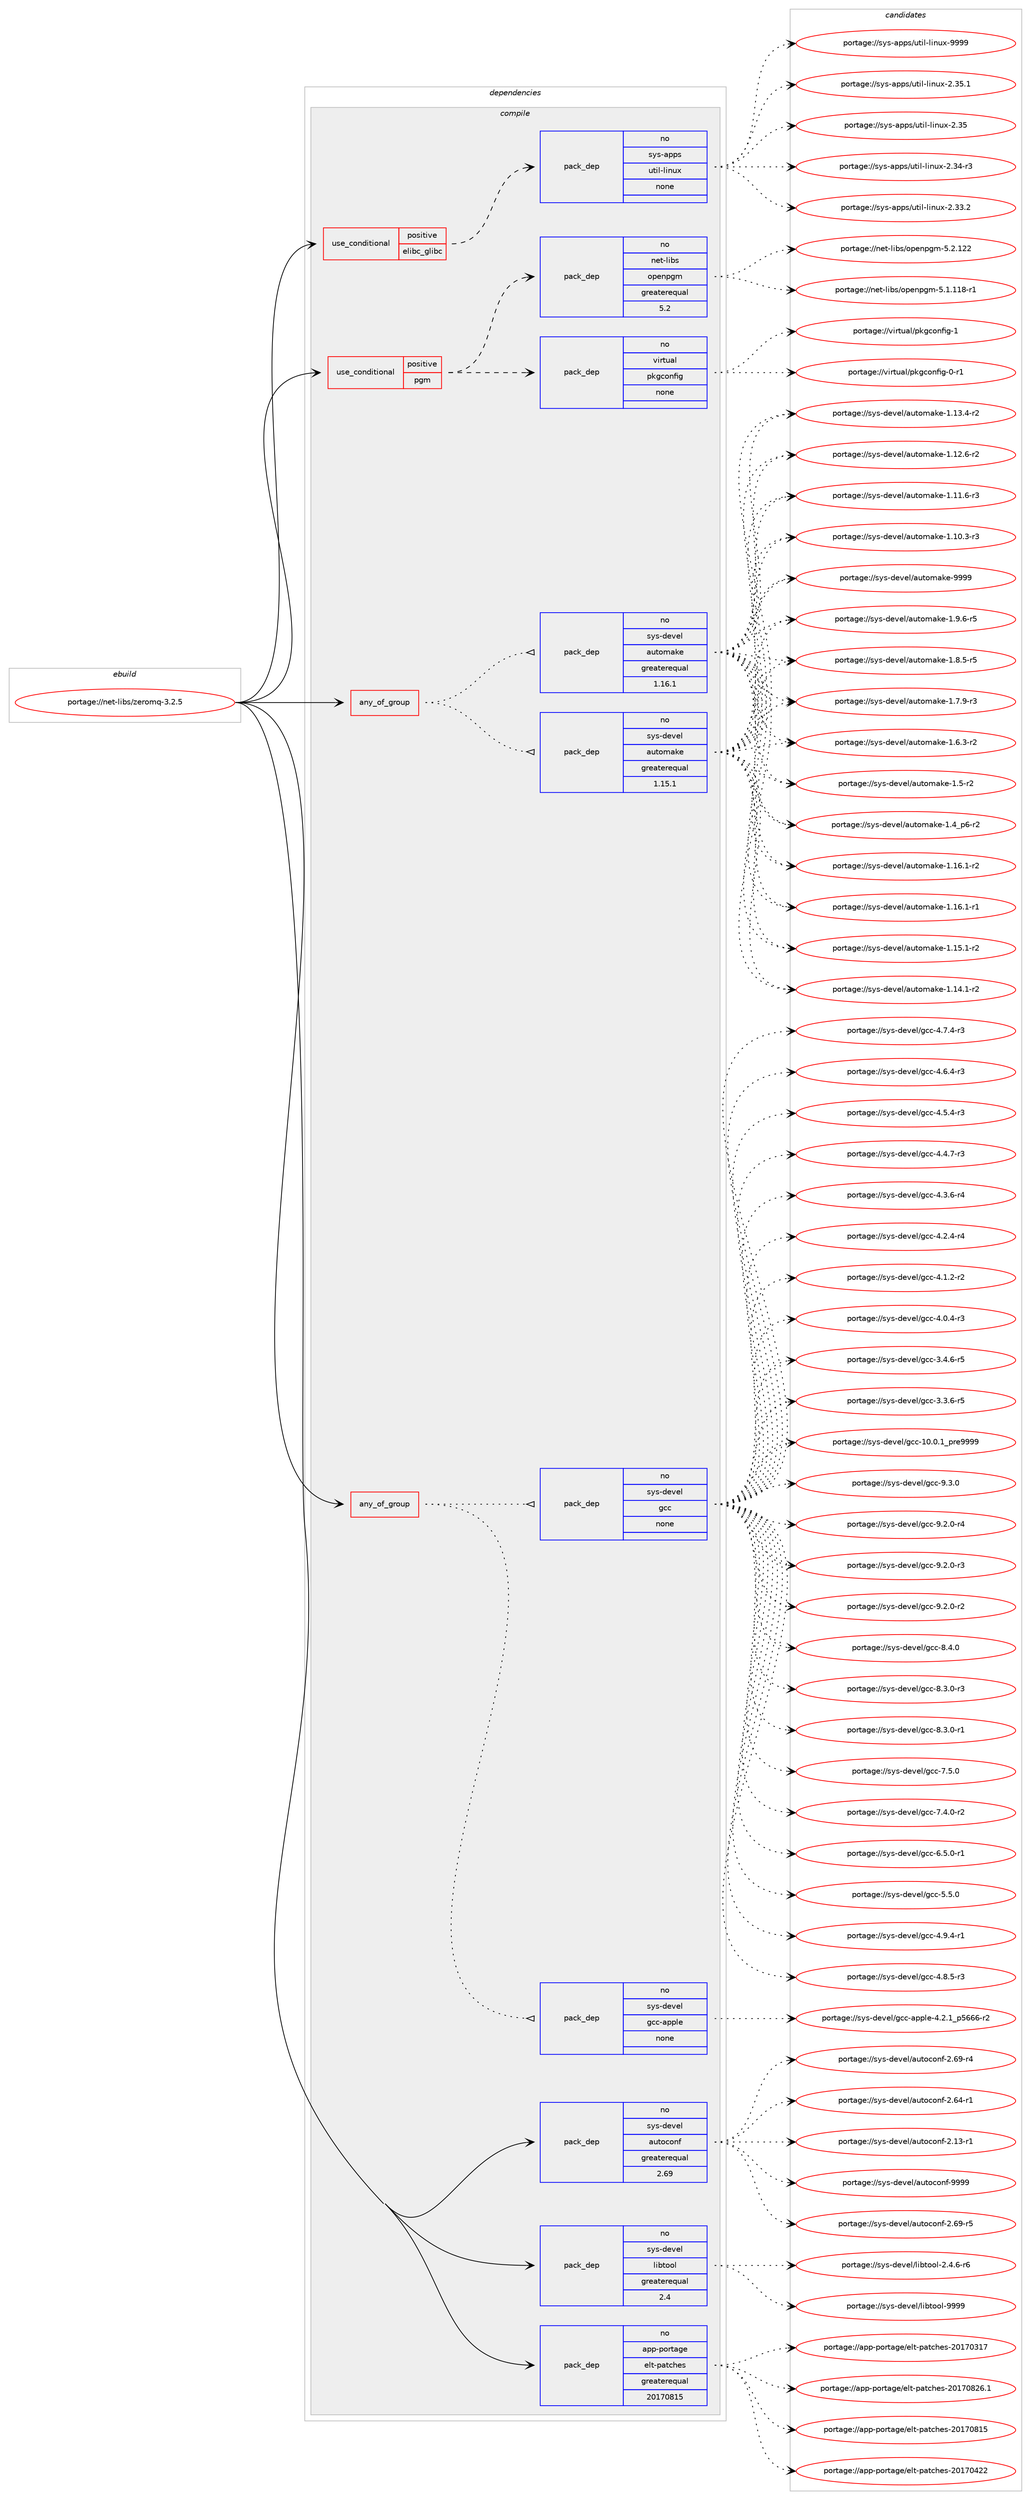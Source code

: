 digraph prolog {

# *************
# Graph options
# *************

newrank=true;
concentrate=true;
compound=true;
graph [rankdir=LR,fontname=Helvetica,fontsize=10,ranksep=1.5];#, ranksep=2.5, nodesep=0.2];
edge  [arrowhead=vee];
node  [fontname=Helvetica,fontsize=10];

# **********
# The ebuild
# **********

subgraph cluster_leftcol {
color=gray;
rank=same;
label=<<i>ebuild</i>>;
id [label="portage://net-libs/zeromq-3.2.5", color=red, width=4, href="../net-libs/zeromq-3.2.5.svg"];
}

# ****************
# The dependencies
# ****************

subgraph cluster_midcol {
color=gray;
label=<<i>dependencies</i>>;
subgraph cluster_compile {
fillcolor="#eeeeee";
style=filled;
label=<<i>compile</i>>;
subgraph any803 {
dependency35047 [label=<<TABLE BORDER="0" CELLBORDER="1" CELLSPACING="0" CELLPADDING="4"><TR><TD CELLPADDING="10">any_of_group</TD></TR></TABLE>>, shape=none, color=red];subgraph pack28162 {
dependency35048 [label=<<TABLE BORDER="0" CELLBORDER="1" CELLSPACING="0" CELLPADDING="4" WIDTH="220"><TR><TD ROWSPAN="6" CELLPADDING="30">pack_dep</TD></TR><TR><TD WIDTH="110">no</TD></TR><TR><TD>sys-devel</TD></TR><TR><TD>automake</TD></TR><TR><TD>greaterequal</TD></TR><TR><TD>1.16.1</TD></TR></TABLE>>, shape=none, color=blue];
}
dependency35047:e -> dependency35048:w [weight=20,style="dotted",arrowhead="oinv"];
subgraph pack28163 {
dependency35049 [label=<<TABLE BORDER="0" CELLBORDER="1" CELLSPACING="0" CELLPADDING="4" WIDTH="220"><TR><TD ROWSPAN="6" CELLPADDING="30">pack_dep</TD></TR><TR><TD WIDTH="110">no</TD></TR><TR><TD>sys-devel</TD></TR><TR><TD>automake</TD></TR><TR><TD>greaterequal</TD></TR><TR><TD>1.15.1</TD></TR></TABLE>>, shape=none, color=blue];
}
dependency35047:e -> dependency35049:w [weight=20,style="dotted",arrowhead="oinv"];
}
id:e -> dependency35047:w [weight=20,style="solid",arrowhead="vee"];
subgraph any804 {
dependency35050 [label=<<TABLE BORDER="0" CELLBORDER="1" CELLSPACING="0" CELLPADDING="4"><TR><TD CELLPADDING="10">any_of_group</TD></TR></TABLE>>, shape=none, color=red];subgraph pack28164 {
dependency35051 [label=<<TABLE BORDER="0" CELLBORDER="1" CELLSPACING="0" CELLPADDING="4" WIDTH="220"><TR><TD ROWSPAN="6" CELLPADDING="30">pack_dep</TD></TR><TR><TD WIDTH="110">no</TD></TR><TR><TD>sys-devel</TD></TR><TR><TD>gcc</TD></TR><TR><TD>none</TD></TR><TR><TD></TD></TR></TABLE>>, shape=none, color=blue];
}
dependency35050:e -> dependency35051:w [weight=20,style="dotted",arrowhead="oinv"];
subgraph pack28165 {
dependency35052 [label=<<TABLE BORDER="0" CELLBORDER="1" CELLSPACING="0" CELLPADDING="4" WIDTH="220"><TR><TD ROWSPAN="6" CELLPADDING="30">pack_dep</TD></TR><TR><TD WIDTH="110">no</TD></TR><TR><TD>sys-devel</TD></TR><TR><TD>gcc-apple</TD></TR><TR><TD>none</TD></TR><TR><TD></TD></TR></TABLE>>, shape=none, color=blue];
}
dependency35050:e -> dependency35052:w [weight=20,style="dotted",arrowhead="oinv"];
}
id:e -> dependency35050:w [weight=20,style="solid",arrowhead="vee"];
subgraph cond6073 {
dependency35053 [label=<<TABLE BORDER="0" CELLBORDER="1" CELLSPACING="0" CELLPADDING="4"><TR><TD ROWSPAN="3" CELLPADDING="10">use_conditional</TD></TR><TR><TD>positive</TD></TR><TR><TD>elibc_glibc</TD></TR></TABLE>>, shape=none, color=red];
subgraph pack28166 {
dependency35054 [label=<<TABLE BORDER="0" CELLBORDER="1" CELLSPACING="0" CELLPADDING="4" WIDTH="220"><TR><TD ROWSPAN="6" CELLPADDING="30">pack_dep</TD></TR><TR><TD WIDTH="110">no</TD></TR><TR><TD>sys-apps</TD></TR><TR><TD>util-linux</TD></TR><TR><TD>none</TD></TR><TR><TD></TD></TR></TABLE>>, shape=none, color=blue];
}
dependency35053:e -> dependency35054:w [weight=20,style="dashed",arrowhead="vee"];
}
id:e -> dependency35053:w [weight=20,style="solid",arrowhead="vee"];
subgraph cond6074 {
dependency35055 [label=<<TABLE BORDER="0" CELLBORDER="1" CELLSPACING="0" CELLPADDING="4"><TR><TD ROWSPAN="3" CELLPADDING="10">use_conditional</TD></TR><TR><TD>positive</TD></TR><TR><TD>pgm</TD></TR></TABLE>>, shape=none, color=red];
subgraph pack28167 {
dependency35056 [label=<<TABLE BORDER="0" CELLBORDER="1" CELLSPACING="0" CELLPADDING="4" WIDTH="220"><TR><TD ROWSPAN="6" CELLPADDING="30">pack_dep</TD></TR><TR><TD WIDTH="110">no</TD></TR><TR><TD>virtual</TD></TR><TR><TD>pkgconfig</TD></TR><TR><TD>none</TD></TR><TR><TD></TD></TR></TABLE>>, shape=none, color=blue];
}
dependency35055:e -> dependency35056:w [weight=20,style="dashed",arrowhead="vee"];
subgraph pack28168 {
dependency35057 [label=<<TABLE BORDER="0" CELLBORDER="1" CELLSPACING="0" CELLPADDING="4" WIDTH="220"><TR><TD ROWSPAN="6" CELLPADDING="30">pack_dep</TD></TR><TR><TD WIDTH="110">no</TD></TR><TR><TD>net-libs</TD></TR><TR><TD>openpgm</TD></TR><TR><TD>greaterequal</TD></TR><TR><TD>5.2</TD></TR></TABLE>>, shape=none, color=blue];
}
dependency35055:e -> dependency35057:w [weight=20,style="dashed",arrowhead="vee"];
}
id:e -> dependency35055:w [weight=20,style="solid",arrowhead="vee"];
subgraph pack28169 {
dependency35058 [label=<<TABLE BORDER="0" CELLBORDER="1" CELLSPACING="0" CELLPADDING="4" WIDTH="220"><TR><TD ROWSPAN="6" CELLPADDING="30">pack_dep</TD></TR><TR><TD WIDTH="110">no</TD></TR><TR><TD>app-portage</TD></TR><TR><TD>elt-patches</TD></TR><TR><TD>greaterequal</TD></TR><TR><TD>20170815</TD></TR></TABLE>>, shape=none, color=blue];
}
id:e -> dependency35058:w [weight=20,style="solid",arrowhead="vee"];
subgraph pack28170 {
dependency35059 [label=<<TABLE BORDER="0" CELLBORDER="1" CELLSPACING="0" CELLPADDING="4" WIDTH="220"><TR><TD ROWSPAN="6" CELLPADDING="30">pack_dep</TD></TR><TR><TD WIDTH="110">no</TD></TR><TR><TD>sys-devel</TD></TR><TR><TD>autoconf</TD></TR><TR><TD>greaterequal</TD></TR><TR><TD>2.69</TD></TR></TABLE>>, shape=none, color=blue];
}
id:e -> dependency35059:w [weight=20,style="solid",arrowhead="vee"];
subgraph pack28171 {
dependency35060 [label=<<TABLE BORDER="0" CELLBORDER="1" CELLSPACING="0" CELLPADDING="4" WIDTH="220"><TR><TD ROWSPAN="6" CELLPADDING="30">pack_dep</TD></TR><TR><TD WIDTH="110">no</TD></TR><TR><TD>sys-devel</TD></TR><TR><TD>libtool</TD></TR><TR><TD>greaterequal</TD></TR><TR><TD>2.4</TD></TR></TABLE>>, shape=none, color=blue];
}
id:e -> dependency35060:w [weight=20,style="solid",arrowhead="vee"];
}
subgraph cluster_compileandrun {
fillcolor="#eeeeee";
style=filled;
label=<<i>compile and run</i>>;
}
subgraph cluster_run {
fillcolor="#eeeeee";
style=filled;
label=<<i>run</i>>;
}
}

# **************
# The candidates
# **************

subgraph cluster_choices {
rank=same;
color=gray;
label=<<i>candidates</i>>;

subgraph choice28162 {
color=black;
nodesep=1;
choice115121115451001011181011084797117116111109971071014557575757 [label="portage://sys-devel/automake-9999", color=red, width=4,href="../sys-devel/automake-9999.svg"];
choice115121115451001011181011084797117116111109971071014549465746544511453 [label="portage://sys-devel/automake-1.9.6-r5", color=red, width=4,href="../sys-devel/automake-1.9.6-r5.svg"];
choice115121115451001011181011084797117116111109971071014549465646534511453 [label="portage://sys-devel/automake-1.8.5-r5", color=red, width=4,href="../sys-devel/automake-1.8.5-r5.svg"];
choice115121115451001011181011084797117116111109971071014549465546574511451 [label="portage://sys-devel/automake-1.7.9-r3", color=red, width=4,href="../sys-devel/automake-1.7.9-r3.svg"];
choice115121115451001011181011084797117116111109971071014549465446514511450 [label="portage://sys-devel/automake-1.6.3-r2", color=red, width=4,href="../sys-devel/automake-1.6.3-r2.svg"];
choice11512111545100101118101108479711711611110997107101454946534511450 [label="portage://sys-devel/automake-1.5-r2", color=red, width=4,href="../sys-devel/automake-1.5-r2.svg"];
choice115121115451001011181011084797117116111109971071014549465295112544511450 [label="portage://sys-devel/automake-1.4_p6-r2", color=red, width=4,href="../sys-devel/automake-1.4_p6-r2.svg"];
choice11512111545100101118101108479711711611110997107101454946495446494511450 [label="portage://sys-devel/automake-1.16.1-r2", color=red, width=4,href="../sys-devel/automake-1.16.1-r2.svg"];
choice11512111545100101118101108479711711611110997107101454946495446494511449 [label="portage://sys-devel/automake-1.16.1-r1", color=red, width=4,href="../sys-devel/automake-1.16.1-r1.svg"];
choice11512111545100101118101108479711711611110997107101454946495346494511450 [label="portage://sys-devel/automake-1.15.1-r2", color=red, width=4,href="../sys-devel/automake-1.15.1-r2.svg"];
choice11512111545100101118101108479711711611110997107101454946495246494511450 [label="portage://sys-devel/automake-1.14.1-r2", color=red, width=4,href="../sys-devel/automake-1.14.1-r2.svg"];
choice11512111545100101118101108479711711611110997107101454946495146524511450 [label="portage://sys-devel/automake-1.13.4-r2", color=red, width=4,href="../sys-devel/automake-1.13.4-r2.svg"];
choice11512111545100101118101108479711711611110997107101454946495046544511450 [label="portage://sys-devel/automake-1.12.6-r2", color=red, width=4,href="../sys-devel/automake-1.12.6-r2.svg"];
choice11512111545100101118101108479711711611110997107101454946494946544511451 [label="portage://sys-devel/automake-1.11.6-r3", color=red, width=4,href="../sys-devel/automake-1.11.6-r3.svg"];
choice11512111545100101118101108479711711611110997107101454946494846514511451 [label="portage://sys-devel/automake-1.10.3-r3", color=red, width=4,href="../sys-devel/automake-1.10.3-r3.svg"];
dependency35048:e -> choice115121115451001011181011084797117116111109971071014557575757:w [style=dotted,weight="100"];
dependency35048:e -> choice115121115451001011181011084797117116111109971071014549465746544511453:w [style=dotted,weight="100"];
dependency35048:e -> choice115121115451001011181011084797117116111109971071014549465646534511453:w [style=dotted,weight="100"];
dependency35048:e -> choice115121115451001011181011084797117116111109971071014549465546574511451:w [style=dotted,weight="100"];
dependency35048:e -> choice115121115451001011181011084797117116111109971071014549465446514511450:w [style=dotted,weight="100"];
dependency35048:e -> choice11512111545100101118101108479711711611110997107101454946534511450:w [style=dotted,weight="100"];
dependency35048:e -> choice115121115451001011181011084797117116111109971071014549465295112544511450:w [style=dotted,weight="100"];
dependency35048:e -> choice11512111545100101118101108479711711611110997107101454946495446494511450:w [style=dotted,weight="100"];
dependency35048:e -> choice11512111545100101118101108479711711611110997107101454946495446494511449:w [style=dotted,weight="100"];
dependency35048:e -> choice11512111545100101118101108479711711611110997107101454946495346494511450:w [style=dotted,weight="100"];
dependency35048:e -> choice11512111545100101118101108479711711611110997107101454946495246494511450:w [style=dotted,weight="100"];
dependency35048:e -> choice11512111545100101118101108479711711611110997107101454946495146524511450:w [style=dotted,weight="100"];
dependency35048:e -> choice11512111545100101118101108479711711611110997107101454946495046544511450:w [style=dotted,weight="100"];
dependency35048:e -> choice11512111545100101118101108479711711611110997107101454946494946544511451:w [style=dotted,weight="100"];
dependency35048:e -> choice11512111545100101118101108479711711611110997107101454946494846514511451:w [style=dotted,weight="100"];
}
subgraph choice28163 {
color=black;
nodesep=1;
choice115121115451001011181011084797117116111109971071014557575757 [label="portage://sys-devel/automake-9999", color=red, width=4,href="../sys-devel/automake-9999.svg"];
choice115121115451001011181011084797117116111109971071014549465746544511453 [label="portage://sys-devel/automake-1.9.6-r5", color=red, width=4,href="../sys-devel/automake-1.9.6-r5.svg"];
choice115121115451001011181011084797117116111109971071014549465646534511453 [label="portage://sys-devel/automake-1.8.5-r5", color=red, width=4,href="../sys-devel/automake-1.8.5-r5.svg"];
choice115121115451001011181011084797117116111109971071014549465546574511451 [label="portage://sys-devel/automake-1.7.9-r3", color=red, width=4,href="../sys-devel/automake-1.7.9-r3.svg"];
choice115121115451001011181011084797117116111109971071014549465446514511450 [label="portage://sys-devel/automake-1.6.3-r2", color=red, width=4,href="../sys-devel/automake-1.6.3-r2.svg"];
choice11512111545100101118101108479711711611110997107101454946534511450 [label="portage://sys-devel/automake-1.5-r2", color=red, width=4,href="../sys-devel/automake-1.5-r2.svg"];
choice115121115451001011181011084797117116111109971071014549465295112544511450 [label="portage://sys-devel/automake-1.4_p6-r2", color=red, width=4,href="../sys-devel/automake-1.4_p6-r2.svg"];
choice11512111545100101118101108479711711611110997107101454946495446494511450 [label="portage://sys-devel/automake-1.16.1-r2", color=red, width=4,href="../sys-devel/automake-1.16.1-r2.svg"];
choice11512111545100101118101108479711711611110997107101454946495446494511449 [label="portage://sys-devel/automake-1.16.1-r1", color=red, width=4,href="../sys-devel/automake-1.16.1-r1.svg"];
choice11512111545100101118101108479711711611110997107101454946495346494511450 [label="portage://sys-devel/automake-1.15.1-r2", color=red, width=4,href="../sys-devel/automake-1.15.1-r2.svg"];
choice11512111545100101118101108479711711611110997107101454946495246494511450 [label="portage://sys-devel/automake-1.14.1-r2", color=red, width=4,href="../sys-devel/automake-1.14.1-r2.svg"];
choice11512111545100101118101108479711711611110997107101454946495146524511450 [label="portage://sys-devel/automake-1.13.4-r2", color=red, width=4,href="../sys-devel/automake-1.13.4-r2.svg"];
choice11512111545100101118101108479711711611110997107101454946495046544511450 [label="portage://sys-devel/automake-1.12.6-r2", color=red, width=4,href="../sys-devel/automake-1.12.6-r2.svg"];
choice11512111545100101118101108479711711611110997107101454946494946544511451 [label="portage://sys-devel/automake-1.11.6-r3", color=red, width=4,href="../sys-devel/automake-1.11.6-r3.svg"];
choice11512111545100101118101108479711711611110997107101454946494846514511451 [label="portage://sys-devel/automake-1.10.3-r3", color=red, width=4,href="../sys-devel/automake-1.10.3-r3.svg"];
dependency35049:e -> choice115121115451001011181011084797117116111109971071014557575757:w [style=dotted,weight="100"];
dependency35049:e -> choice115121115451001011181011084797117116111109971071014549465746544511453:w [style=dotted,weight="100"];
dependency35049:e -> choice115121115451001011181011084797117116111109971071014549465646534511453:w [style=dotted,weight="100"];
dependency35049:e -> choice115121115451001011181011084797117116111109971071014549465546574511451:w [style=dotted,weight="100"];
dependency35049:e -> choice115121115451001011181011084797117116111109971071014549465446514511450:w [style=dotted,weight="100"];
dependency35049:e -> choice11512111545100101118101108479711711611110997107101454946534511450:w [style=dotted,weight="100"];
dependency35049:e -> choice115121115451001011181011084797117116111109971071014549465295112544511450:w [style=dotted,weight="100"];
dependency35049:e -> choice11512111545100101118101108479711711611110997107101454946495446494511450:w [style=dotted,weight="100"];
dependency35049:e -> choice11512111545100101118101108479711711611110997107101454946495446494511449:w [style=dotted,weight="100"];
dependency35049:e -> choice11512111545100101118101108479711711611110997107101454946495346494511450:w [style=dotted,weight="100"];
dependency35049:e -> choice11512111545100101118101108479711711611110997107101454946495246494511450:w [style=dotted,weight="100"];
dependency35049:e -> choice11512111545100101118101108479711711611110997107101454946495146524511450:w [style=dotted,weight="100"];
dependency35049:e -> choice11512111545100101118101108479711711611110997107101454946495046544511450:w [style=dotted,weight="100"];
dependency35049:e -> choice11512111545100101118101108479711711611110997107101454946494946544511451:w [style=dotted,weight="100"];
dependency35049:e -> choice11512111545100101118101108479711711611110997107101454946494846514511451:w [style=dotted,weight="100"];
}
subgraph choice28164 {
color=black;
nodesep=1;
choice11512111545100101118101108471039999455746514648 [label="portage://sys-devel/gcc-9.3.0", color=red, width=4,href="../sys-devel/gcc-9.3.0.svg"];
choice115121115451001011181011084710399994557465046484511452 [label="portage://sys-devel/gcc-9.2.0-r4", color=red, width=4,href="../sys-devel/gcc-9.2.0-r4.svg"];
choice115121115451001011181011084710399994557465046484511451 [label="portage://sys-devel/gcc-9.2.0-r3", color=red, width=4,href="../sys-devel/gcc-9.2.0-r3.svg"];
choice115121115451001011181011084710399994557465046484511450 [label="portage://sys-devel/gcc-9.2.0-r2", color=red, width=4,href="../sys-devel/gcc-9.2.0-r2.svg"];
choice11512111545100101118101108471039999455646524648 [label="portage://sys-devel/gcc-8.4.0", color=red, width=4,href="../sys-devel/gcc-8.4.0.svg"];
choice115121115451001011181011084710399994556465146484511451 [label="portage://sys-devel/gcc-8.3.0-r3", color=red, width=4,href="../sys-devel/gcc-8.3.0-r3.svg"];
choice115121115451001011181011084710399994556465146484511449 [label="portage://sys-devel/gcc-8.3.0-r1", color=red, width=4,href="../sys-devel/gcc-8.3.0-r1.svg"];
choice11512111545100101118101108471039999455546534648 [label="portage://sys-devel/gcc-7.5.0", color=red, width=4,href="../sys-devel/gcc-7.5.0.svg"];
choice115121115451001011181011084710399994555465246484511450 [label="portage://sys-devel/gcc-7.4.0-r2", color=red, width=4,href="../sys-devel/gcc-7.4.0-r2.svg"];
choice115121115451001011181011084710399994554465346484511449 [label="portage://sys-devel/gcc-6.5.0-r1", color=red, width=4,href="../sys-devel/gcc-6.5.0-r1.svg"];
choice11512111545100101118101108471039999455346534648 [label="portage://sys-devel/gcc-5.5.0", color=red, width=4,href="../sys-devel/gcc-5.5.0.svg"];
choice115121115451001011181011084710399994552465746524511449 [label="portage://sys-devel/gcc-4.9.4-r1", color=red, width=4,href="../sys-devel/gcc-4.9.4-r1.svg"];
choice115121115451001011181011084710399994552465646534511451 [label="portage://sys-devel/gcc-4.8.5-r3", color=red, width=4,href="../sys-devel/gcc-4.8.5-r3.svg"];
choice115121115451001011181011084710399994552465546524511451 [label="portage://sys-devel/gcc-4.7.4-r3", color=red, width=4,href="../sys-devel/gcc-4.7.4-r3.svg"];
choice115121115451001011181011084710399994552465446524511451 [label="portage://sys-devel/gcc-4.6.4-r3", color=red, width=4,href="../sys-devel/gcc-4.6.4-r3.svg"];
choice115121115451001011181011084710399994552465346524511451 [label="portage://sys-devel/gcc-4.5.4-r3", color=red, width=4,href="../sys-devel/gcc-4.5.4-r3.svg"];
choice115121115451001011181011084710399994552465246554511451 [label="portage://sys-devel/gcc-4.4.7-r3", color=red, width=4,href="../sys-devel/gcc-4.4.7-r3.svg"];
choice115121115451001011181011084710399994552465146544511452 [label="portage://sys-devel/gcc-4.3.6-r4", color=red, width=4,href="../sys-devel/gcc-4.3.6-r4.svg"];
choice115121115451001011181011084710399994552465046524511452 [label="portage://sys-devel/gcc-4.2.4-r4", color=red, width=4,href="../sys-devel/gcc-4.2.4-r4.svg"];
choice115121115451001011181011084710399994552464946504511450 [label="portage://sys-devel/gcc-4.1.2-r2", color=red, width=4,href="../sys-devel/gcc-4.1.2-r2.svg"];
choice115121115451001011181011084710399994552464846524511451 [label="portage://sys-devel/gcc-4.0.4-r3", color=red, width=4,href="../sys-devel/gcc-4.0.4-r3.svg"];
choice115121115451001011181011084710399994551465246544511453 [label="portage://sys-devel/gcc-3.4.6-r5", color=red, width=4,href="../sys-devel/gcc-3.4.6-r5.svg"];
choice115121115451001011181011084710399994551465146544511453 [label="portage://sys-devel/gcc-3.3.6-r5", color=red, width=4,href="../sys-devel/gcc-3.3.6-r5.svg"];
choice11512111545100101118101108471039999454948464846499511211410157575757 [label="portage://sys-devel/gcc-10.0.1_pre9999", color=red, width=4,href="../sys-devel/gcc-10.0.1_pre9999.svg"];
dependency35051:e -> choice11512111545100101118101108471039999455746514648:w [style=dotted,weight="100"];
dependency35051:e -> choice115121115451001011181011084710399994557465046484511452:w [style=dotted,weight="100"];
dependency35051:e -> choice115121115451001011181011084710399994557465046484511451:w [style=dotted,weight="100"];
dependency35051:e -> choice115121115451001011181011084710399994557465046484511450:w [style=dotted,weight="100"];
dependency35051:e -> choice11512111545100101118101108471039999455646524648:w [style=dotted,weight="100"];
dependency35051:e -> choice115121115451001011181011084710399994556465146484511451:w [style=dotted,weight="100"];
dependency35051:e -> choice115121115451001011181011084710399994556465146484511449:w [style=dotted,weight="100"];
dependency35051:e -> choice11512111545100101118101108471039999455546534648:w [style=dotted,weight="100"];
dependency35051:e -> choice115121115451001011181011084710399994555465246484511450:w [style=dotted,weight="100"];
dependency35051:e -> choice115121115451001011181011084710399994554465346484511449:w [style=dotted,weight="100"];
dependency35051:e -> choice11512111545100101118101108471039999455346534648:w [style=dotted,weight="100"];
dependency35051:e -> choice115121115451001011181011084710399994552465746524511449:w [style=dotted,weight="100"];
dependency35051:e -> choice115121115451001011181011084710399994552465646534511451:w [style=dotted,weight="100"];
dependency35051:e -> choice115121115451001011181011084710399994552465546524511451:w [style=dotted,weight="100"];
dependency35051:e -> choice115121115451001011181011084710399994552465446524511451:w [style=dotted,weight="100"];
dependency35051:e -> choice115121115451001011181011084710399994552465346524511451:w [style=dotted,weight="100"];
dependency35051:e -> choice115121115451001011181011084710399994552465246554511451:w [style=dotted,weight="100"];
dependency35051:e -> choice115121115451001011181011084710399994552465146544511452:w [style=dotted,weight="100"];
dependency35051:e -> choice115121115451001011181011084710399994552465046524511452:w [style=dotted,weight="100"];
dependency35051:e -> choice115121115451001011181011084710399994552464946504511450:w [style=dotted,weight="100"];
dependency35051:e -> choice115121115451001011181011084710399994552464846524511451:w [style=dotted,weight="100"];
dependency35051:e -> choice115121115451001011181011084710399994551465246544511453:w [style=dotted,weight="100"];
dependency35051:e -> choice115121115451001011181011084710399994551465146544511453:w [style=dotted,weight="100"];
dependency35051:e -> choice11512111545100101118101108471039999454948464846499511211410157575757:w [style=dotted,weight="100"];
}
subgraph choice28165 {
color=black;
nodesep=1;
choice11512111545100101118101108471039999459711211210810145524650464995112535454544511450 [label="portage://sys-devel/gcc-apple-4.2.1_p5666-r2", color=red, width=4,href="../sys-devel/gcc-apple-4.2.1_p5666-r2.svg"];
dependency35052:e -> choice11512111545100101118101108471039999459711211210810145524650464995112535454544511450:w [style=dotted,weight="100"];
}
subgraph choice28166 {
color=black;
nodesep=1;
choice115121115459711211211547117116105108451081051101171204557575757 [label="portage://sys-apps/util-linux-9999", color=red, width=4,href="../sys-apps/util-linux-9999.svg"];
choice1151211154597112112115471171161051084510810511011712045504651534649 [label="portage://sys-apps/util-linux-2.35.1", color=red, width=4,href="../sys-apps/util-linux-2.35.1.svg"];
choice115121115459711211211547117116105108451081051101171204550465153 [label="portage://sys-apps/util-linux-2.35", color=red, width=4,href="../sys-apps/util-linux-2.35.svg"];
choice1151211154597112112115471171161051084510810511011712045504651524511451 [label="portage://sys-apps/util-linux-2.34-r3", color=red, width=4,href="../sys-apps/util-linux-2.34-r3.svg"];
choice1151211154597112112115471171161051084510810511011712045504651514650 [label="portage://sys-apps/util-linux-2.33.2", color=red, width=4,href="../sys-apps/util-linux-2.33.2.svg"];
dependency35054:e -> choice115121115459711211211547117116105108451081051101171204557575757:w [style=dotted,weight="100"];
dependency35054:e -> choice1151211154597112112115471171161051084510810511011712045504651534649:w [style=dotted,weight="100"];
dependency35054:e -> choice115121115459711211211547117116105108451081051101171204550465153:w [style=dotted,weight="100"];
dependency35054:e -> choice1151211154597112112115471171161051084510810511011712045504651524511451:w [style=dotted,weight="100"];
dependency35054:e -> choice1151211154597112112115471171161051084510810511011712045504651514650:w [style=dotted,weight="100"];
}
subgraph choice28167 {
color=black;
nodesep=1;
choice1181051141161179710847112107103991111101021051034549 [label="portage://virtual/pkgconfig-1", color=red, width=4,href="../virtual/pkgconfig-1.svg"];
choice11810511411611797108471121071039911111010210510345484511449 [label="portage://virtual/pkgconfig-0-r1", color=red, width=4,href="../virtual/pkgconfig-0-r1.svg"];
dependency35056:e -> choice1181051141161179710847112107103991111101021051034549:w [style=dotted,weight="100"];
dependency35056:e -> choice11810511411611797108471121071039911111010210510345484511449:w [style=dotted,weight="100"];
}
subgraph choice28168 {
color=black;
nodesep=1;
choice1101011164510810598115471111121011101121031094553465046495050 [label="portage://net-libs/openpgm-5.2.122", color=red, width=4,href="../net-libs/openpgm-5.2.122.svg"];
choice11010111645108105981154711111210111011210310945534649464949564511449 [label="portage://net-libs/openpgm-5.1.118-r1", color=red, width=4,href="../net-libs/openpgm-5.1.118-r1.svg"];
dependency35057:e -> choice1101011164510810598115471111121011101121031094553465046495050:w [style=dotted,weight="100"];
dependency35057:e -> choice11010111645108105981154711111210111011210310945534649464949564511449:w [style=dotted,weight="100"];
}
subgraph choice28169 {
color=black;
nodesep=1;
choice971121124511211111411697103101471011081164511297116991041011154550484955485650544649 [label="portage://app-portage/elt-patches-20170826.1", color=red, width=4,href="../app-portage/elt-patches-20170826.1.svg"];
choice97112112451121111141169710310147101108116451129711699104101115455048495548564953 [label="portage://app-portage/elt-patches-20170815", color=red, width=4,href="../app-portage/elt-patches-20170815.svg"];
choice97112112451121111141169710310147101108116451129711699104101115455048495548525050 [label="portage://app-portage/elt-patches-20170422", color=red, width=4,href="../app-portage/elt-patches-20170422.svg"];
choice97112112451121111141169710310147101108116451129711699104101115455048495548514955 [label="portage://app-portage/elt-patches-20170317", color=red, width=4,href="../app-portage/elt-patches-20170317.svg"];
dependency35058:e -> choice971121124511211111411697103101471011081164511297116991041011154550484955485650544649:w [style=dotted,weight="100"];
dependency35058:e -> choice97112112451121111141169710310147101108116451129711699104101115455048495548564953:w [style=dotted,weight="100"];
dependency35058:e -> choice97112112451121111141169710310147101108116451129711699104101115455048495548525050:w [style=dotted,weight="100"];
dependency35058:e -> choice97112112451121111141169710310147101108116451129711699104101115455048495548514955:w [style=dotted,weight="100"];
}
subgraph choice28170 {
color=black;
nodesep=1;
choice115121115451001011181011084797117116111991111101024557575757 [label="portage://sys-devel/autoconf-9999", color=red, width=4,href="../sys-devel/autoconf-9999.svg"];
choice1151211154510010111810110847971171161119911111010245504654574511453 [label="portage://sys-devel/autoconf-2.69-r5", color=red, width=4,href="../sys-devel/autoconf-2.69-r5.svg"];
choice1151211154510010111810110847971171161119911111010245504654574511452 [label="portage://sys-devel/autoconf-2.69-r4", color=red, width=4,href="../sys-devel/autoconf-2.69-r4.svg"];
choice1151211154510010111810110847971171161119911111010245504654524511449 [label="portage://sys-devel/autoconf-2.64-r1", color=red, width=4,href="../sys-devel/autoconf-2.64-r1.svg"];
choice1151211154510010111810110847971171161119911111010245504649514511449 [label="portage://sys-devel/autoconf-2.13-r1", color=red, width=4,href="../sys-devel/autoconf-2.13-r1.svg"];
dependency35059:e -> choice115121115451001011181011084797117116111991111101024557575757:w [style=dotted,weight="100"];
dependency35059:e -> choice1151211154510010111810110847971171161119911111010245504654574511453:w [style=dotted,weight="100"];
dependency35059:e -> choice1151211154510010111810110847971171161119911111010245504654574511452:w [style=dotted,weight="100"];
dependency35059:e -> choice1151211154510010111810110847971171161119911111010245504654524511449:w [style=dotted,weight="100"];
dependency35059:e -> choice1151211154510010111810110847971171161119911111010245504649514511449:w [style=dotted,weight="100"];
}
subgraph choice28171 {
color=black;
nodesep=1;
choice1151211154510010111810110847108105981161111111084557575757 [label="portage://sys-devel/libtool-9999", color=red, width=4,href="../sys-devel/libtool-9999.svg"];
choice1151211154510010111810110847108105981161111111084550465246544511454 [label="portage://sys-devel/libtool-2.4.6-r6", color=red, width=4,href="../sys-devel/libtool-2.4.6-r6.svg"];
dependency35060:e -> choice1151211154510010111810110847108105981161111111084557575757:w [style=dotted,weight="100"];
dependency35060:e -> choice1151211154510010111810110847108105981161111111084550465246544511454:w [style=dotted,weight="100"];
}
}

}
